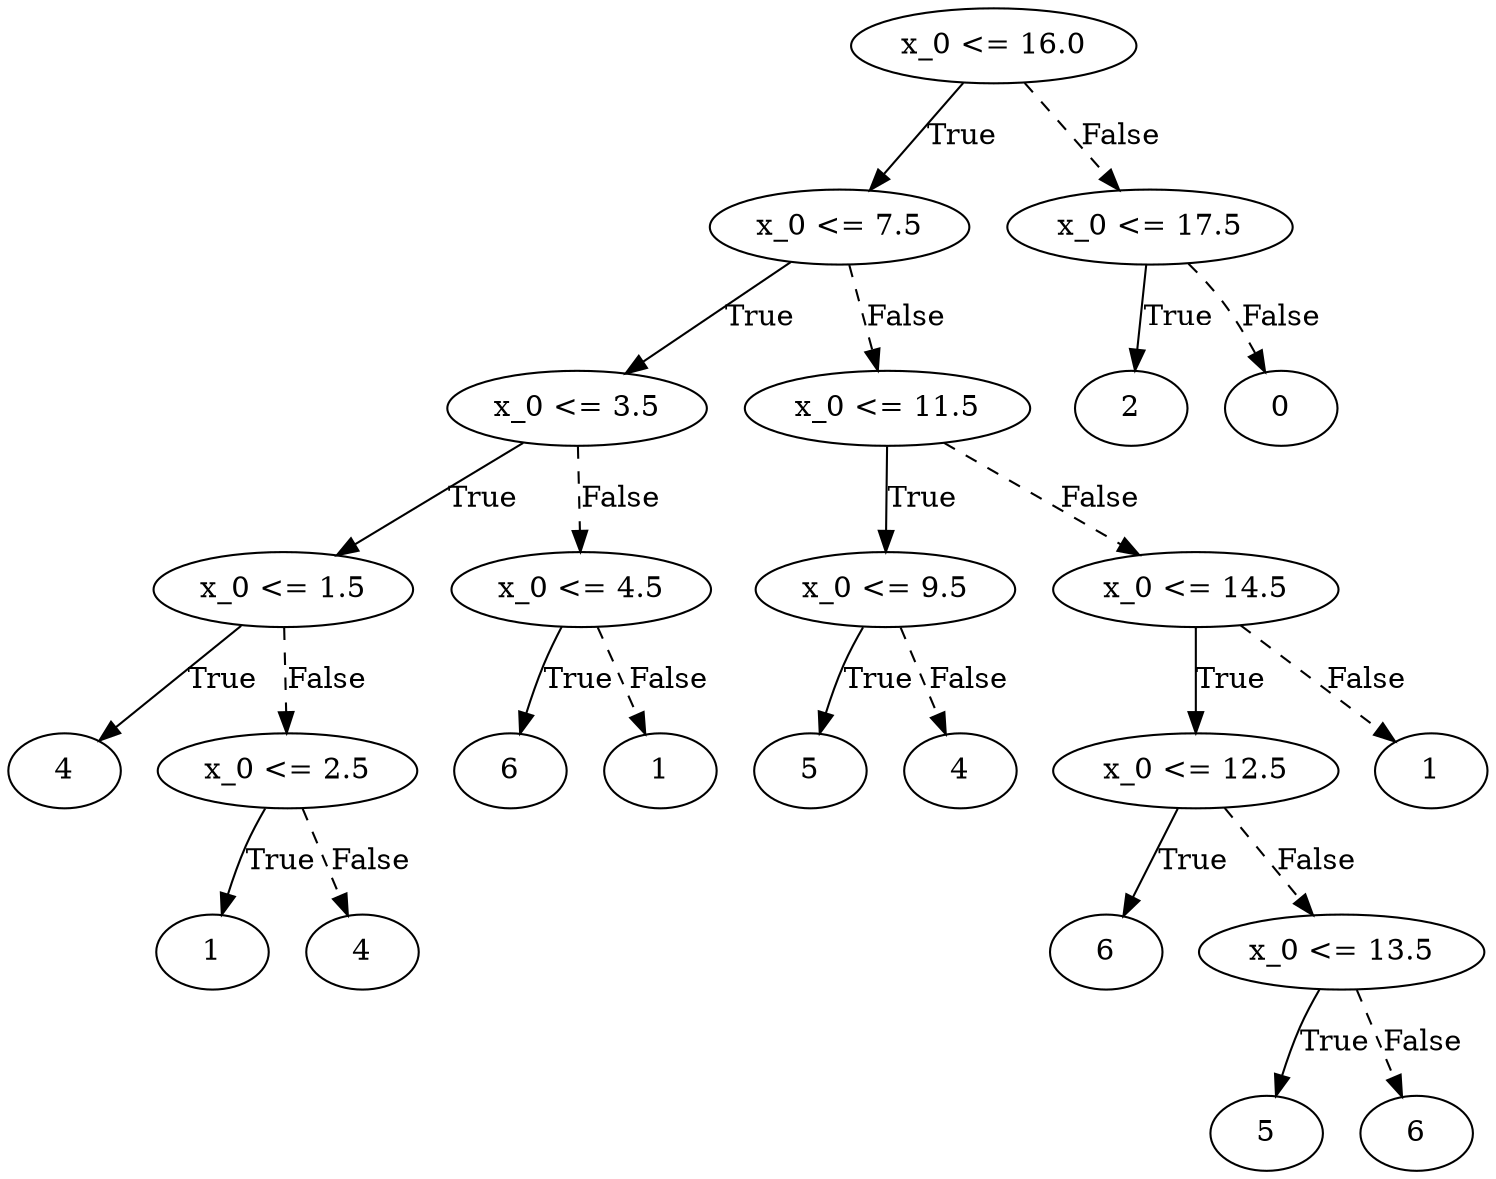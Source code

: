 digraph {
0 [label="x_0 <= 16.0"];
1 [label="x_0 <= 7.5"];
2 [label="x_0 <= 3.5"];
3 [label="x_0 <= 1.5"];
4 [label="4"];
3 -> 4 [label="True"];
5 [label="x_0 <= 2.5"];
6 [label="1"];
5 -> 6 [label="True"];
7 [label="4"];
5 -> 7 [style="dashed", label="False"];
3 -> 5 [style="dashed", label="False"];
2 -> 3 [label="True"];
8 [label="x_0 <= 4.5"];
9 [label="6"];
8 -> 9 [label="True"];
10 [label="1"];
8 -> 10 [style="dashed", label="False"];
2 -> 8 [style="dashed", label="False"];
1 -> 2 [label="True"];
11 [label="x_0 <= 11.5"];
12 [label="x_0 <= 9.5"];
13 [label="5"];
12 -> 13 [label="True"];
14 [label="4"];
12 -> 14 [style="dashed", label="False"];
11 -> 12 [label="True"];
15 [label="x_0 <= 14.5"];
16 [label="x_0 <= 12.5"];
17 [label="6"];
16 -> 17 [label="True"];
18 [label="x_0 <= 13.5"];
19 [label="5"];
18 -> 19 [label="True"];
20 [label="6"];
18 -> 20 [style="dashed", label="False"];
16 -> 18 [style="dashed", label="False"];
15 -> 16 [label="True"];
21 [label="1"];
15 -> 21 [style="dashed", label="False"];
11 -> 15 [style="dashed", label="False"];
1 -> 11 [style="dashed", label="False"];
0 -> 1 [label="True"];
22 [label="x_0 <= 17.5"];
23 [label="2"];
22 -> 23 [label="True"];
24 [label="0"];
22 -> 24 [style="dashed", label="False"];
0 -> 22 [style="dashed", label="False"];

}